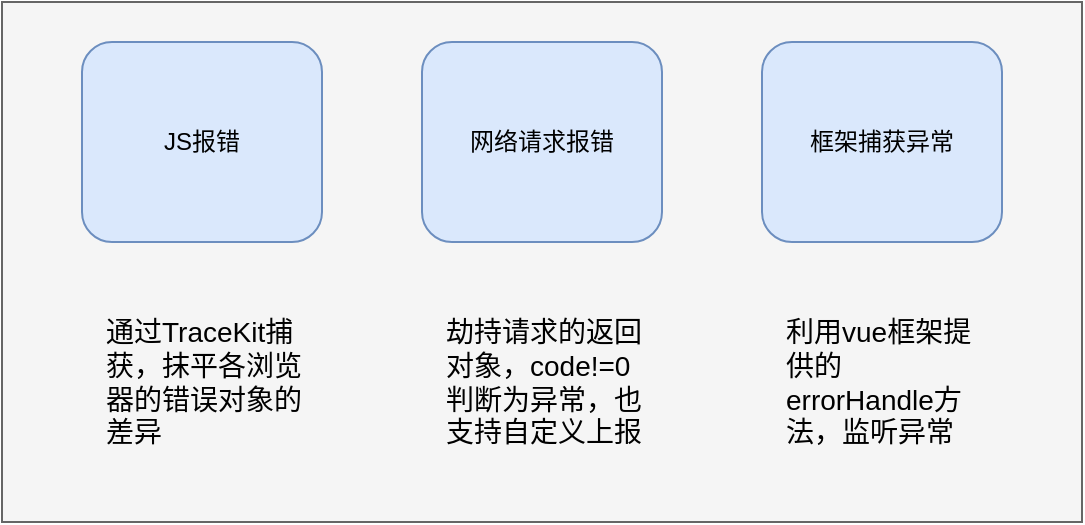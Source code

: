 <mxfile version="17.4.5" type="github">
  <diagram id="IjaUzveeu0GLmQ0iIxhT" name="第 1 页">
    <mxGraphModel dx="946" dy="590" grid="1" gridSize="10" guides="1" tooltips="1" connect="1" arrows="1" fold="1" page="1" pageScale="1" pageWidth="827" pageHeight="1169" math="0" shadow="0">
      <root>
        <mxCell id="0" />
        <mxCell id="1" parent="0" />
        <mxCell id="4qGKlSSovspCRA8E7G3C-1" value="" style="rounded=0;whiteSpace=wrap;html=1;fillColor=#f5f5f5;strokeColor=#666666;fontColor=#333333;" vertex="1" parent="1">
          <mxGeometry x="140" y="140" width="540" height="260" as="geometry" />
        </mxCell>
        <mxCell id="4qGKlSSovspCRA8E7G3C-2" value="JS报错" style="rounded=1;whiteSpace=wrap;html=1;fillColor=#dae8fc;strokeColor=#6c8ebf;" vertex="1" parent="1">
          <mxGeometry x="180" y="160" width="120" height="100" as="geometry" />
        </mxCell>
        <mxCell id="4qGKlSSovspCRA8E7G3C-3" value="网络请求报错" style="rounded=1;whiteSpace=wrap;html=1;fillColor=#dae8fc;strokeColor=#6c8ebf;" vertex="1" parent="1">
          <mxGeometry x="350" y="160" width="120" height="100" as="geometry" />
        </mxCell>
        <mxCell id="4qGKlSSovspCRA8E7G3C-4" value="框架捕获异常" style="rounded=1;whiteSpace=wrap;html=1;fillColor=#dae8fc;strokeColor=#6c8ebf;" vertex="1" parent="1">
          <mxGeometry x="520" y="160" width="120" height="100" as="geometry" />
        </mxCell>
        <mxCell id="4qGKlSSovspCRA8E7G3C-5" value="通过TraceKit捕获，抹平各浏览器的错误对象的差异" style="text;html=1;strokeColor=none;fillColor=none;align=left;verticalAlign=middle;whiteSpace=wrap;rounded=0;fontSize=14;" vertex="1" parent="1">
          <mxGeometry x="190" y="290" width="100" height="80" as="geometry" />
        </mxCell>
        <mxCell id="4qGKlSSovspCRA8E7G3C-6" value="劫持请求的返回对象，code!=0判断为异常，也支持自定义上报" style="text;html=1;strokeColor=none;fillColor=none;align=left;verticalAlign=middle;whiteSpace=wrap;rounded=0;fontSize=14;" vertex="1" parent="1">
          <mxGeometry x="360" y="290" width="100" height="80" as="geometry" />
        </mxCell>
        <mxCell id="4qGKlSSovspCRA8E7G3C-7" value="利用vue框架提供的errorHandle方法，监听异常" style="text;html=1;strokeColor=none;fillColor=none;align=left;verticalAlign=middle;whiteSpace=wrap;rounded=0;fontSize=14;" vertex="1" parent="1">
          <mxGeometry x="530" y="290" width="100" height="80" as="geometry" />
        </mxCell>
      </root>
    </mxGraphModel>
  </diagram>
</mxfile>

